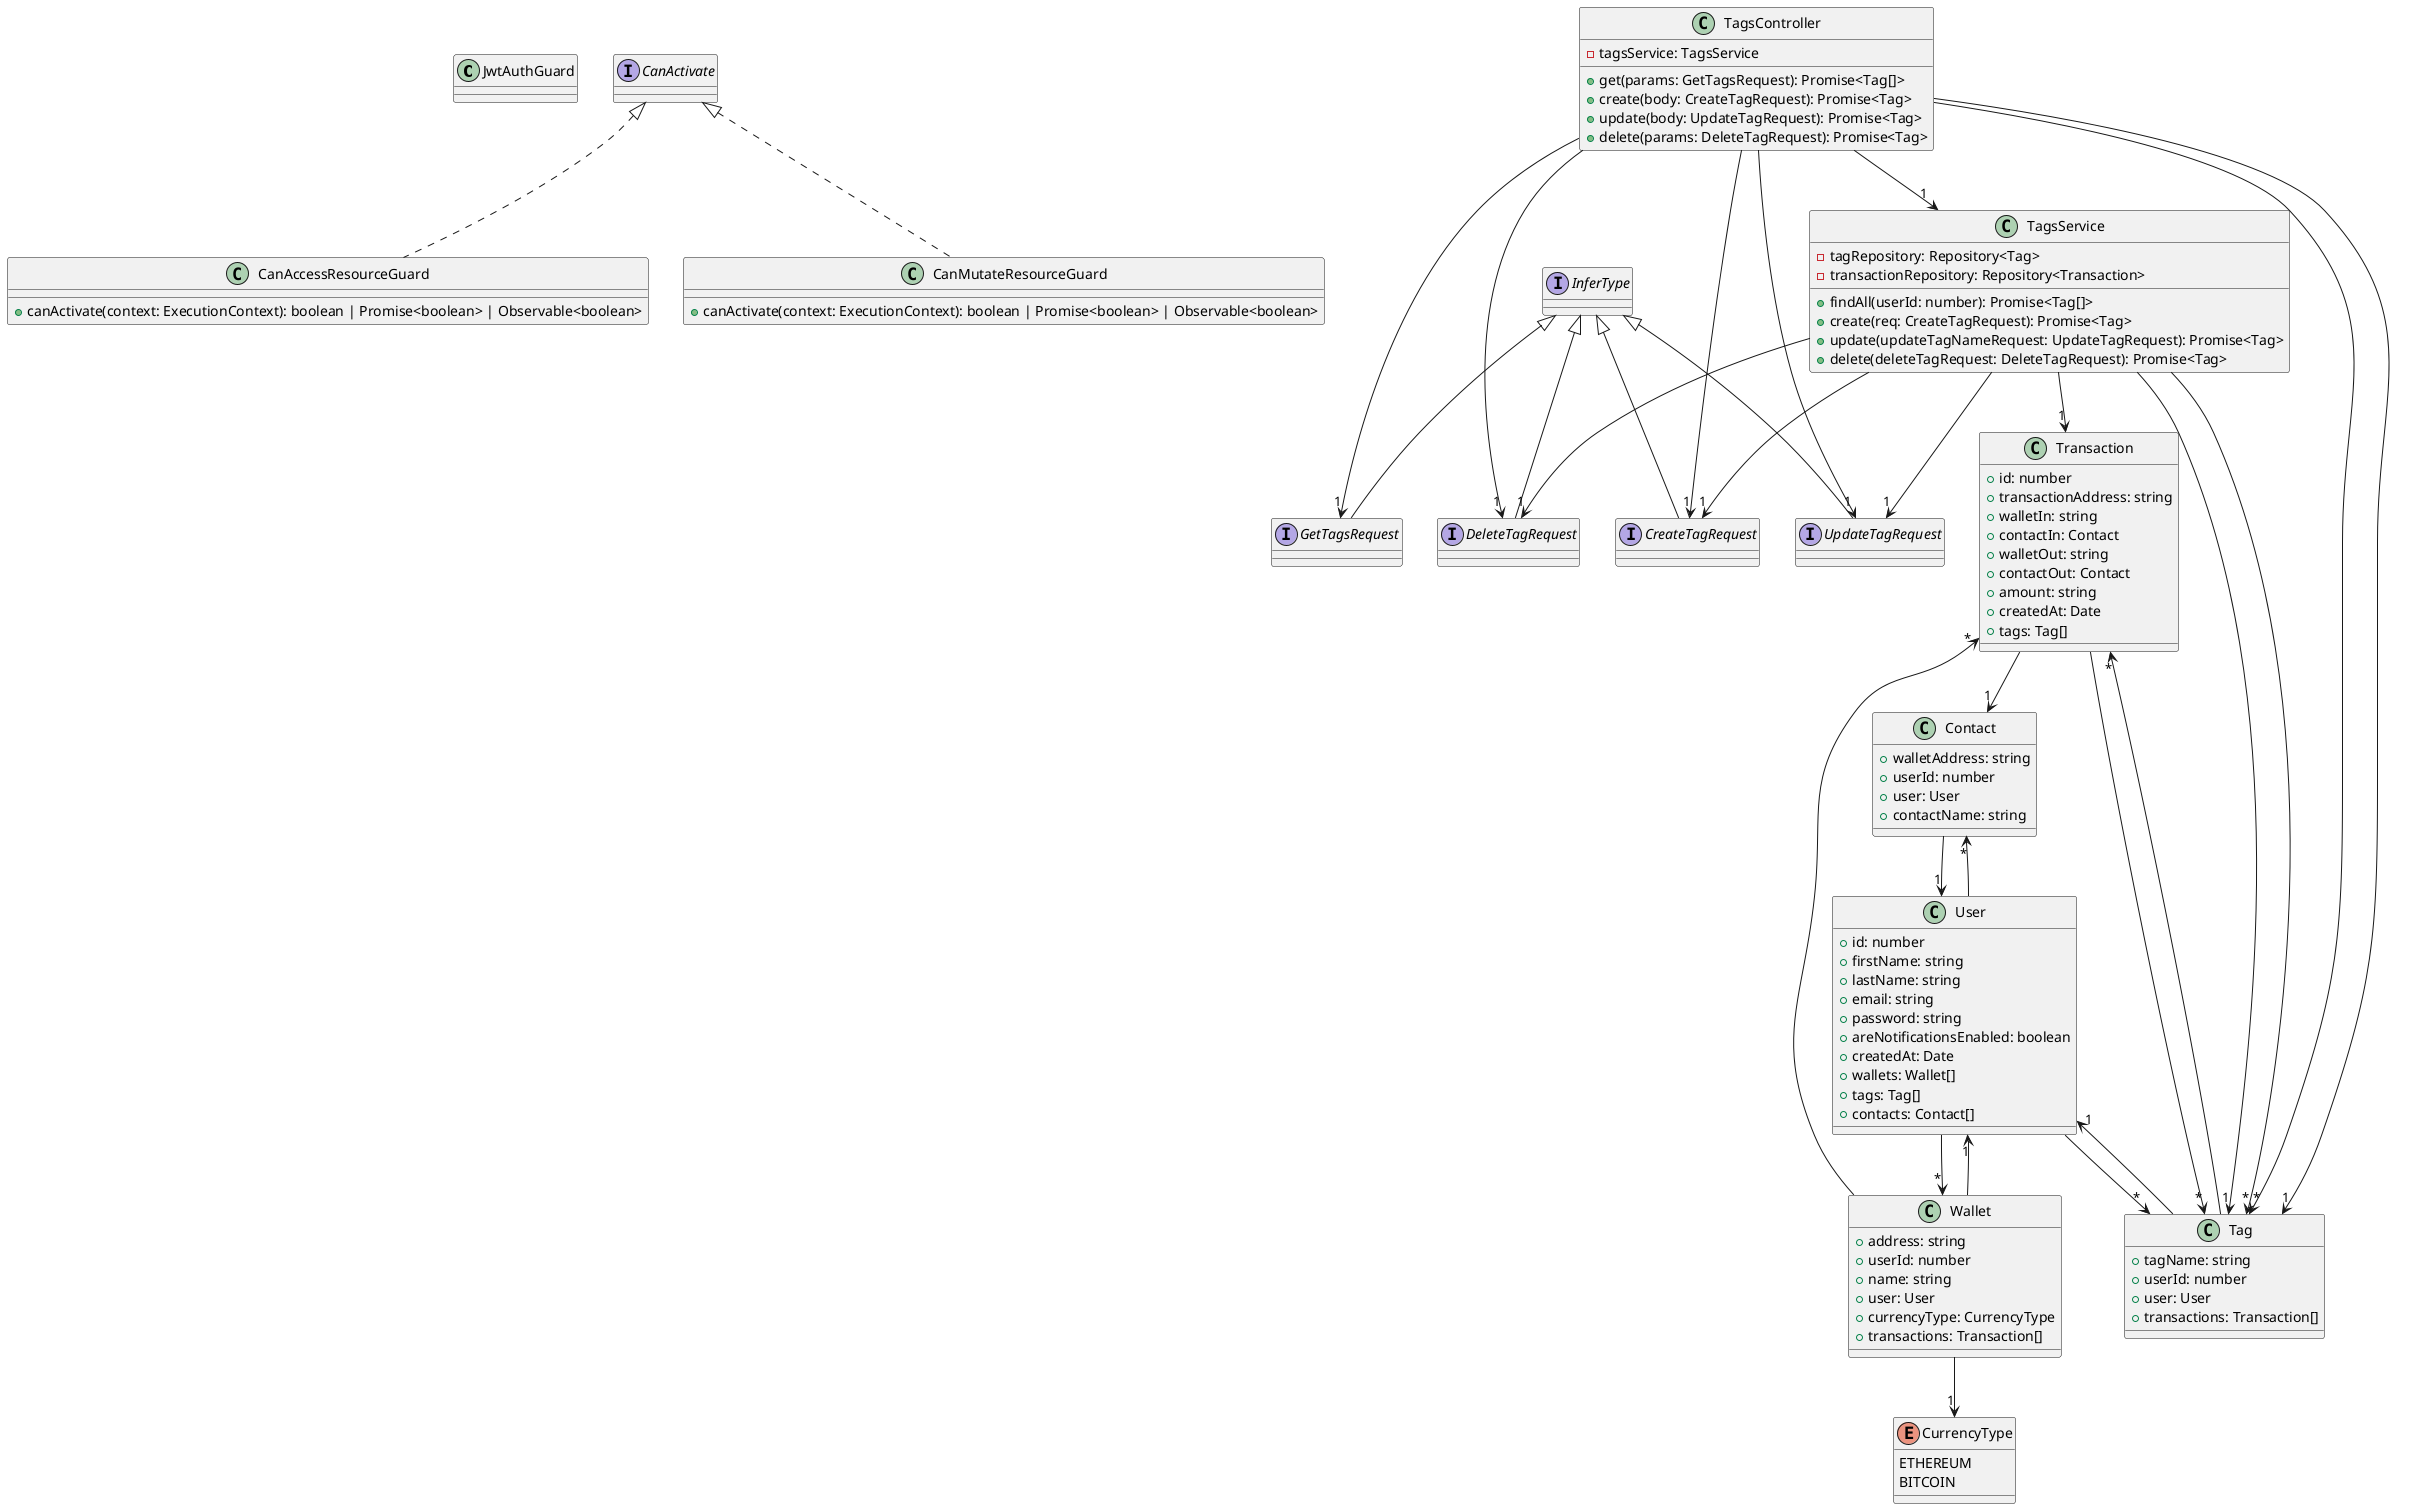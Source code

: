 @startuml
class JwtAuthGuard
class CanAccessResourceGuard implements CanActivate {
    +canActivate(context: ExecutionContext): boolean | Promise<boolean> | Observable<boolean>
}
interface GetTagsRequest extends InferType
interface CreateTagRequest extends InferType
interface UpdateTagRequest extends InferType
interface DeleteTagRequest extends InferType
enum CurrencyType {
    ETHEREUM
    BITCOIN
}
class Wallet {
    +address: string
    +userId: number
    +name: string
    +user: User
    +currencyType: CurrencyType
    +transactions: Transaction[]
}
class User {
    +id: number
    +firstName: string
    +lastName: string
    +email: string
    +password: string
    +areNotificationsEnabled: boolean
    +createdAt: Date
    +wallets: Wallet[]
    +tags: Tag[]
    +contacts: Contact[]
}
class Contact {
    +walletAddress: string
    +userId: number
    +user: User
    +contactName: string
}
class Transaction {
    +id: number
    +transactionAddress: string
    +walletIn: string
    +contactIn: Contact
    +walletOut: string
    +contactOut: Contact
    +amount: string
    +createdAt: Date
    +tags: Tag[]
}
class Tag {
    +tagName: string
    +userId: number
    +user: User
    +transactions: Transaction[]
}
class TagsService {
    -tagRepository: Repository<Tag>
    -transactionRepository: Repository<Transaction>
    +findAll(userId: number): Promise<Tag[]>
    +create(req: CreateTagRequest): Promise<Tag>
    +update(updateTagNameRequest: UpdateTagRequest): Promise<Tag>
    +delete(deleteTagRequest: DeleteTagRequest): Promise<Tag>
}
class CanMutateResourceGuard implements CanActivate {
    +canActivate(context: ExecutionContext): boolean | Promise<boolean> | Observable<boolean>
}
class TagsController {
    -tagsService: TagsService
    +get(params: GetTagsRequest): Promise<Tag[]>
    +create(body: CreateTagRequest): Promise<Tag>
    +update(body: UpdateTagRequest): Promise<Tag>
    +delete(params: DeleteTagRequest): Promise<Tag>
}
Wallet --> "1" User
Wallet --> "1" CurrencyType
Wallet --> "*" Transaction
User --> "*" Wallet
User --> "*" Tag
User --> "*" Contact
Contact --> "1" User
Transaction --> "1" Contact
Transaction --> "*" Tag
Tag --> "1" User
Tag --> "*" Transaction
TagsService --> "1" Tag
TagsService --> "1" Transaction
TagsService --> "*" Tag
TagsService --> "1" CreateTagRequest
TagsService --> "1" UpdateTagRequest
TagsService --> "1" DeleteTagRequest
TagsController --> "1" TagsService
TagsController --> "1" GetTagsRequest
TagsController --> "*" Tag
TagsController --> "1" CreateTagRequest
TagsController --> "1" Tag
TagsController --> "1" UpdateTagRequest
TagsController --> "1" DeleteTagRequest
@enduml